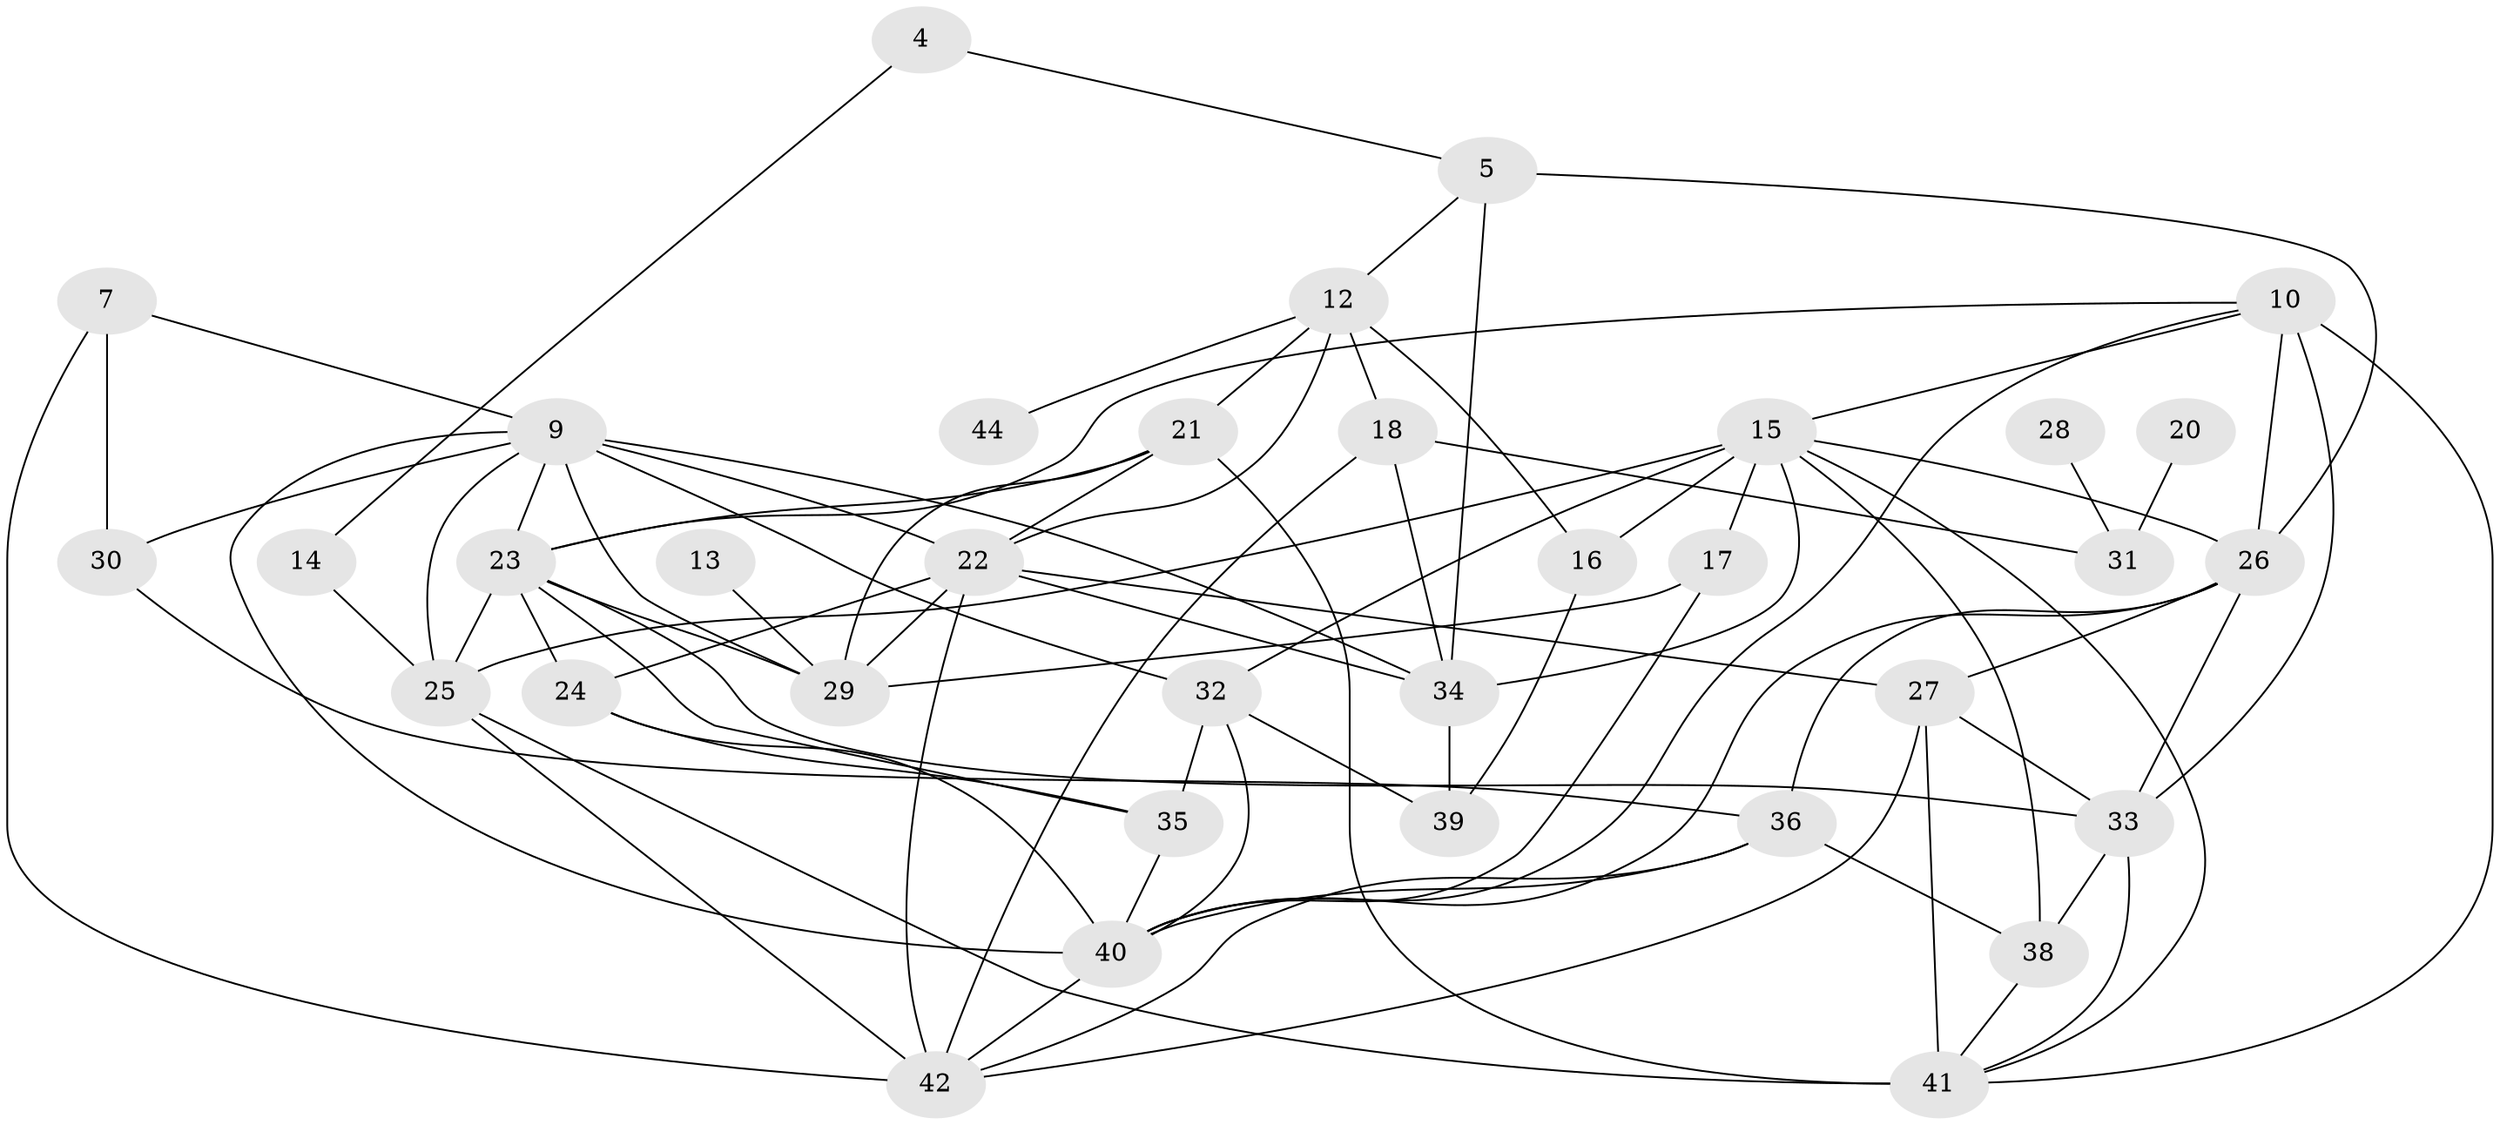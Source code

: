// original degree distribution, {2: 0.2191780821917808, 3: 0.3082191780821918, 6: 0.0136986301369863, 5: 0.08904109589041095, 7: 0.0136986301369863, 0: 0.0547945205479452, 1: 0.1643835616438356, 4: 0.136986301369863}
// Generated by graph-tools (version 1.1) at 2025/35/03/04/25 23:35:55]
// undirected, 35 vertices, 83 edges
graph export_dot {
  node [color=gray90,style=filled];
  4;
  5;
  7;
  9;
  10;
  12;
  13;
  14;
  15;
  16;
  17;
  18;
  20;
  21;
  22;
  23;
  24;
  25;
  26;
  27;
  28;
  29;
  30;
  31;
  32;
  33;
  34;
  35;
  36;
  38;
  39;
  40;
  41;
  42;
  44;
  4 -- 5 [weight=1.0];
  4 -- 14 [weight=1.0];
  5 -- 12 [weight=1.0];
  5 -- 26 [weight=1.0];
  5 -- 34 [weight=2.0];
  7 -- 9 [weight=1.0];
  7 -- 30 [weight=1.0];
  7 -- 42 [weight=1.0];
  9 -- 22 [weight=2.0];
  9 -- 23 [weight=1.0];
  9 -- 25 [weight=1.0];
  9 -- 29 [weight=1.0];
  9 -- 30 [weight=1.0];
  9 -- 32 [weight=1.0];
  9 -- 34 [weight=1.0];
  9 -- 40 [weight=1.0];
  10 -- 15 [weight=1.0];
  10 -- 23 [weight=1.0];
  10 -- 26 [weight=1.0];
  10 -- 33 [weight=1.0];
  10 -- 40 [weight=1.0];
  10 -- 41 [weight=2.0];
  12 -- 16 [weight=1.0];
  12 -- 18 [weight=2.0];
  12 -- 21 [weight=1.0];
  12 -- 22 [weight=2.0];
  12 -- 44 [weight=1.0];
  13 -- 29 [weight=1.0];
  14 -- 25 [weight=2.0];
  15 -- 16 [weight=1.0];
  15 -- 17 [weight=2.0];
  15 -- 25 [weight=1.0];
  15 -- 26 [weight=1.0];
  15 -- 32 [weight=1.0];
  15 -- 34 [weight=1.0];
  15 -- 38 [weight=1.0];
  15 -- 41 [weight=1.0];
  16 -- 39 [weight=1.0];
  17 -- 29 [weight=1.0];
  17 -- 40 [weight=1.0];
  18 -- 31 [weight=1.0];
  18 -- 34 [weight=1.0];
  18 -- 42 [weight=1.0];
  20 -- 31 [weight=1.0];
  21 -- 22 [weight=1.0];
  21 -- 23 [weight=1.0];
  21 -- 29 [weight=1.0];
  21 -- 41 [weight=3.0];
  22 -- 24 [weight=1.0];
  22 -- 27 [weight=1.0];
  22 -- 29 [weight=1.0];
  22 -- 34 [weight=1.0];
  22 -- 42 [weight=1.0];
  23 -- 24 [weight=1.0];
  23 -- 25 [weight=1.0];
  23 -- 29 [weight=1.0];
  23 -- 33 [weight=1.0];
  23 -- 35 [weight=1.0];
  24 -- 35 [weight=1.0];
  24 -- 40 [weight=2.0];
  25 -- 41 [weight=2.0];
  25 -- 42 [weight=1.0];
  26 -- 27 [weight=1.0];
  26 -- 33 [weight=1.0];
  26 -- 36 [weight=1.0];
  26 -- 40 [weight=2.0];
  27 -- 33 [weight=1.0];
  27 -- 41 [weight=1.0];
  27 -- 42 [weight=1.0];
  28 -- 31 [weight=1.0];
  30 -- 36 [weight=1.0];
  32 -- 35 [weight=1.0];
  32 -- 39 [weight=1.0];
  32 -- 40 [weight=1.0];
  33 -- 38 [weight=1.0];
  33 -- 41 [weight=1.0];
  34 -- 39 [weight=1.0];
  35 -- 40 [weight=1.0];
  36 -- 38 [weight=1.0];
  36 -- 40 [weight=1.0];
  36 -- 42 [weight=1.0];
  38 -- 41 [weight=1.0];
  40 -- 42 [weight=1.0];
}
